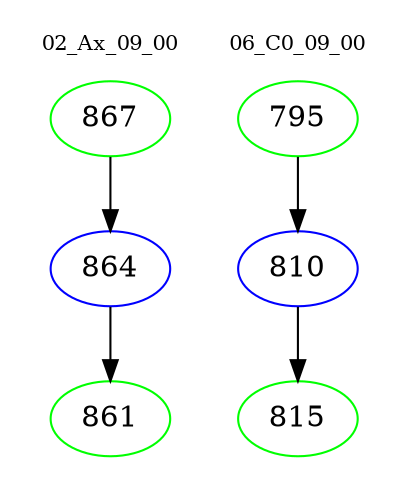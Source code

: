 digraph{
subgraph cluster_0 {
color = white
label = "02_Ax_09_00";
fontsize=10;
T0_867 [label="867", color="green"]
T0_867 -> T0_864 [color="black"]
T0_864 [label="864", color="blue"]
T0_864 -> T0_861 [color="black"]
T0_861 [label="861", color="green"]
}
subgraph cluster_1 {
color = white
label = "06_C0_09_00";
fontsize=10;
T1_795 [label="795", color="green"]
T1_795 -> T1_810 [color="black"]
T1_810 [label="810", color="blue"]
T1_810 -> T1_815 [color="black"]
T1_815 [label="815", color="green"]
}
}
